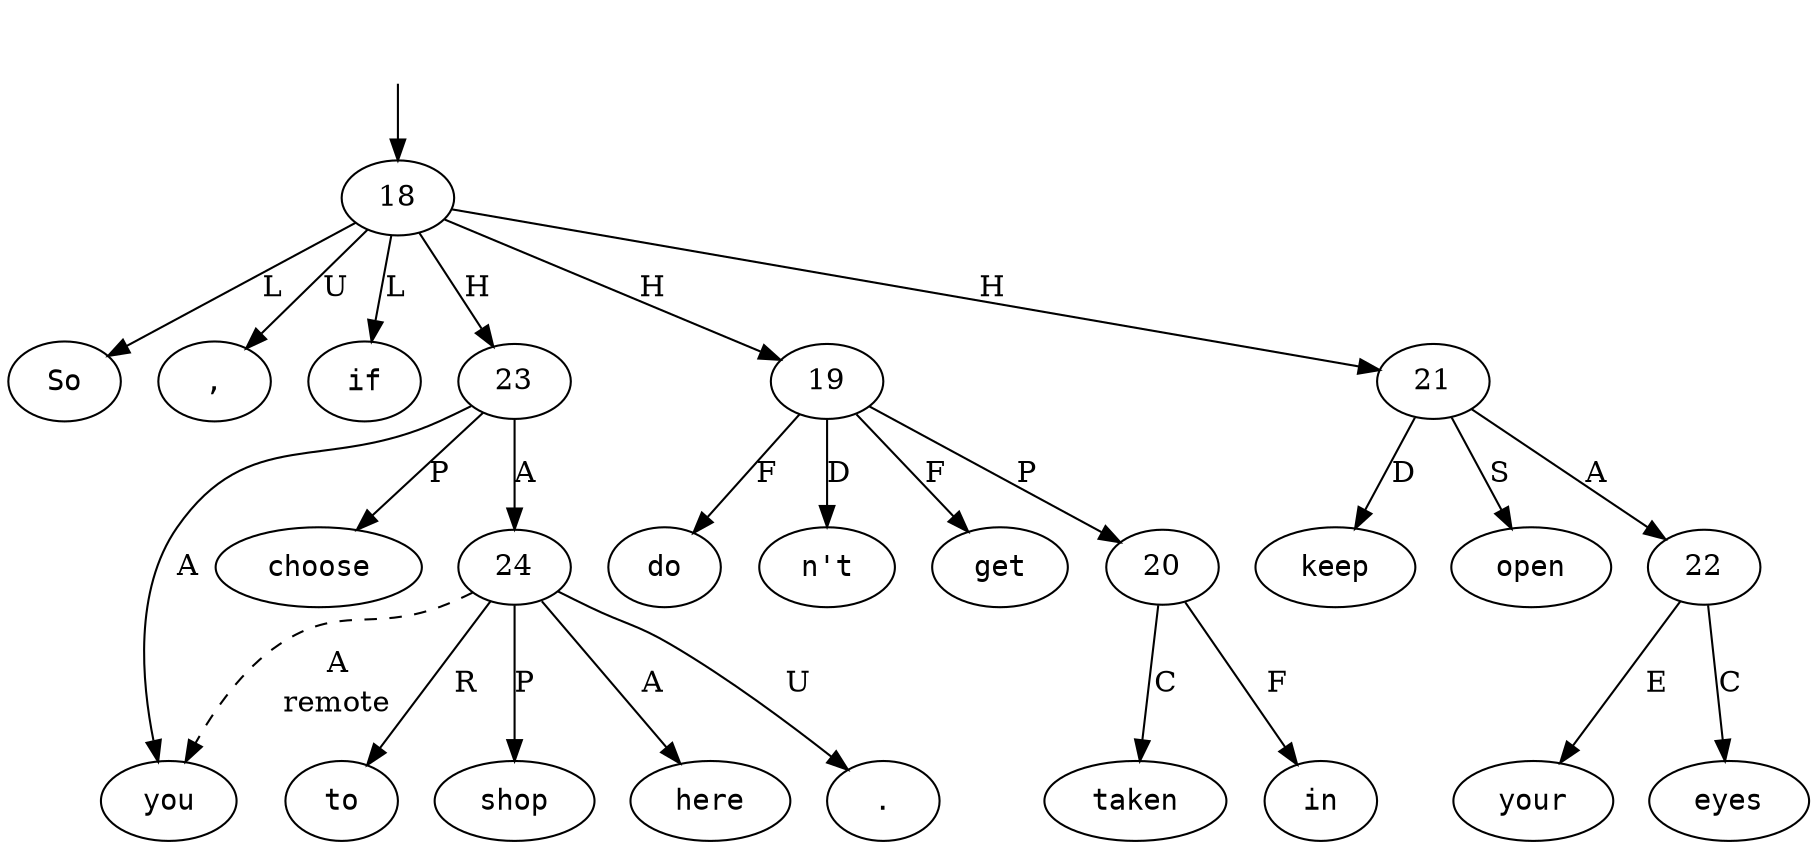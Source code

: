 digraph "120335-0006" {
  top [ style=invis ];
  top -> 18;
  0 [ shape=oval, label=<<table align="center" border="0" cellspacing="0"><tr><td colspan="2"><font face="Courier">So</font></td></tr></table>> ];
  1 [ shape=oval, label=<<table align="center" border="0" cellspacing="0"><tr><td colspan="2"><font face="Courier">do</font></td></tr></table>> ];
  2 [ shape=oval, label=<<table align="center" border="0" cellspacing="0"><tr><td colspan="2"><font face="Courier">n&#x27;t</font></td></tr></table>> ];
  3 [ shape=oval, label=<<table align="center" border="0" cellspacing="0"><tr><td colspan="2"><font face="Courier">get</font></td></tr></table>> ];
  4 [ shape=oval, label=<<table align="center" border="0" cellspacing="0"><tr><td colspan="2"><font face="Courier">taken</font></td></tr></table>> ];
  5 [ shape=oval, label=<<table align="center" border="0" cellspacing="0"><tr><td colspan="2"><font face="Courier">in</font></td></tr></table>> ];
  6 [ shape=oval, label=<<table align="center" border="0" cellspacing="0"><tr><td colspan="2"><font face="Courier">,</font></td></tr></table>> ];
  7 [ shape=oval, label=<<table align="center" border="0" cellspacing="0"><tr><td colspan="2"><font face="Courier">keep</font></td></tr></table>> ];
  8 [ shape=oval, label=<<table align="center" border="0" cellspacing="0"><tr><td colspan="2"><font face="Courier">your</font></td></tr></table>> ];
  9 [ shape=oval, label=<<table align="center" border="0" cellspacing="0"><tr><td colspan="2"><font face="Courier">eyes</font></td></tr></table>> ];
  10 [ shape=oval, label=<<table align="center" border="0" cellspacing="0"><tr><td colspan="2"><font face="Courier">open</font></td></tr></table>> ];
  11 [ shape=oval, label=<<table align="center" border="0" cellspacing="0"><tr><td colspan="2"><font face="Courier">if</font></td></tr></table>> ];
  12 [ shape=oval, label=<<table align="center" border="0" cellspacing="0"><tr><td colspan="2"><font face="Courier">you</font></td></tr></table>> ];
  13 [ shape=oval, label=<<table align="center" border="0" cellspacing="0"><tr><td colspan="2"><font face="Courier">choose</font></td></tr></table>> ];
  14 [ shape=oval, label=<<table align="center" border="0" cellspacing="0"><tr><td colspan="2"><font face="Courier">to</font></td></tr></table>> ];
  15 [ shape=oval, label=<<table align="center" border="0" cellspacing="0"><tr><td colspan="2"><font face="Courier">shop</font></td></tr></table>> ];
  16 [ shape=oval, label=<<table align="center" border="0" cellspacing="0"><tr><td colspan="2"><font face="Courier">here</font></td></tr></table>> ];
  17 [ shape=oval, label=<<table align="center" border="0" cellspacing="0"><tr><td colspan="2"><font face="Courier">.</font></td></tr></table>> ];
  18 -> 0 [ label="L" ];
  18 -> 23 [ label="H" ];
  18 -> 19 [ label="H" ];
  18 -> 11 [ label="L" ];
  18 -> 6 [ label="U" ];
  18 -> 21 [ label="H" ];
  19 -> 1 [ label="F" ];
  19 -> 20 [ label="P" ];
  19 -> 2 [ label="D" ];
  19 -> 3 [ label="F" ];
  20 -> 4 [ label="C" ];
  20 -> 5 [ label="F" ];
  21 -> 7 [ label="D" ];
  21 -> 10 [ label="S" ];
  21 -> 22 [ label="A" ];
  22 -> 8 [ label="E" ];
  22 -> 9 [ label="C" ];
  23 -> 13 [ label="P" ];
  23 -> 24 [ label="A" ];
  23 -> 12 [ label="A" ];
  24 -> 14 [ label="R" ];
  24 -> 12 [ label=<<table align="center" border="0" cellspacing="0"><tr><td colspan="1">A</td></tr><tr><td>remote</td></tr></table>>, style=dashed ];
  24 -> 15 [ label="P" ];
  24 -> 17 [ label="U" ];
  24 -> 16 [ label="A" ];
}

